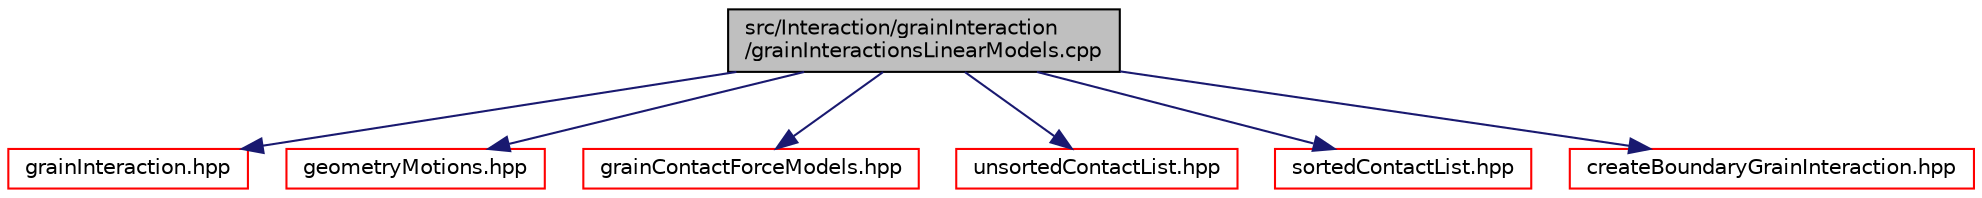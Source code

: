 digraph "src/Interaction/grainInteraction/grainInteractionsLinearModels.cpp"
{
 // LATEX_PDF_SIZE
  edge [fontname="Helvetica",fontsize="10",labelfontname="Helvetica",labelfontsize="10"];
  node [fontname="Helvetica",fontsize="10",shape=record];
  Node1 [label="src/Interaction/grainInteraction\l/grainInteractionsLinearModels.cpp",height=0.2,width=0.4,color="black", fillcolor="grey75", style="filled", fontcolor="black",tooltip=" "];
  Node1 -> Node2 [color="midnightblue",fontsize="10",style="solid",fontname="Helvetica"];
  Node2 [label="grainInteraction.hpp",height=0.2,width=0.4,color="red", fillcolor="white", style="filled",URL="$grainInteraction_8hpp.html",tooltip=" "];
  Node1 -> Node198 [color="midnightblue",fontsize="10",style="solid",fontname="Helvetica"];
  Node198 [label="geometryMotions.hpp",height=0.2,width=0.4,color="red", fillcolor="white", style="filled",URL="$geometryMotions_8hpp.html",tooltip=" "];
  Node1 -> Node222 [color="midnightblue",fontsize="10",style="solid",fontname="Helvetica"];
  Node222 [label="grainContactForceModels.hpp",height=0.2,width=0.4,color="red", fillcolor="white", style="filled",URL="$grainContactForceModels_8hpp.html",tooltip=" "];
  Node1 -> Node228 [color="midnightblue",fontsize="10",style="solid",fontname="Helvetica"];
  Node228 [label="unsortedContactList.hpp",height=0.2,width=0.4,color="red", fillcolor="white", style="filled",URL="$unsortedContactList_8hpp.html",tooltip=" "];
  Node1 -> Node182 [color="midnightblue",fontsize="10",style="solid",fontname="Helvetica"];
  Node182 [label="sortedContactList.hpp",height=0.2,width=0.4,color="red", fillcolor="white", style="filled",URL="$sortedContactList_8hpp.html",tooltip=" "];
  Node1 -> Node229 [color="midnightblue",fontsize="10",style="solid",fontname="Helvetica"];
  Node229 [label="createBoundaryGrainInteraction.hpp",height=0.2,width=0.4,color="red", fillcolor="white", style="filled",URL="$createBoundaryGrainInteraction_8hpp.html",tooltip=" "];
}
